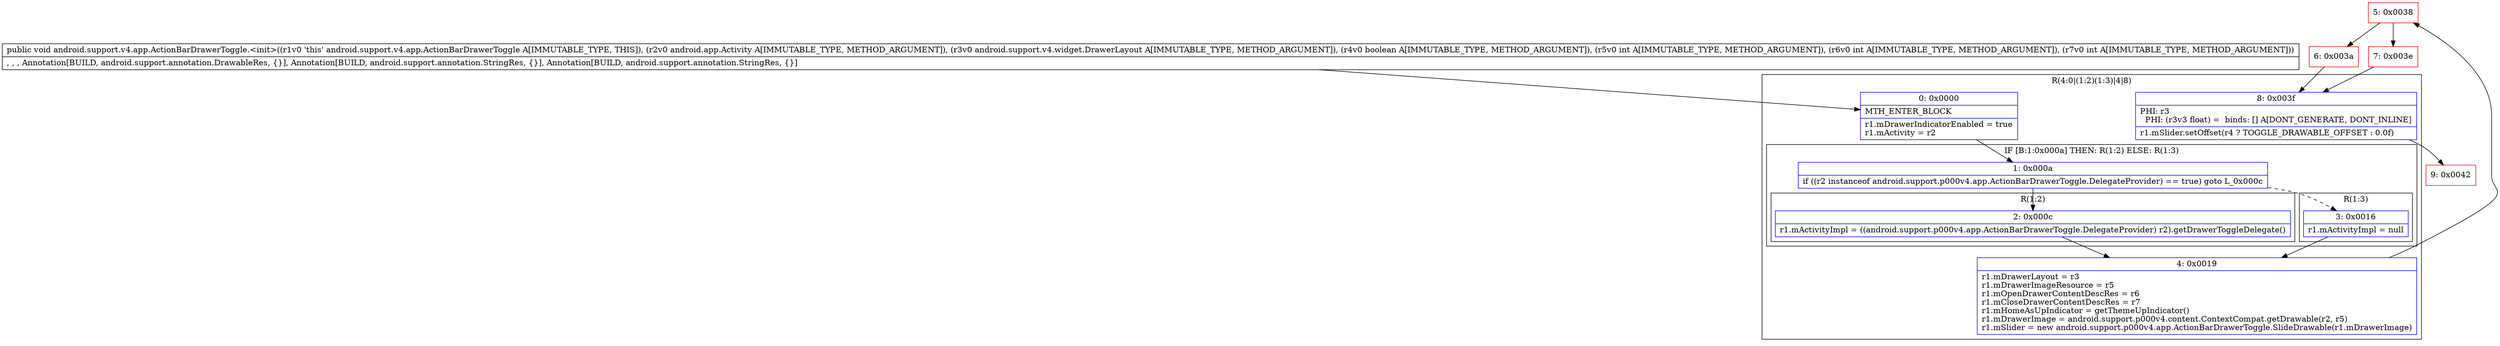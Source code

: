 digraph "CFG forandroid.support.v4.app.ActionBarDrawerToggle.\<init\>(Landroid\/app\/Activity;Landroid\/support\/v4\/widget\/DrawerLayout;ZIII)V" {
subgraph cluster_Region_197026182 {
label = "R(4:0|(1:2)(1:3)|4|8)";
node [shape=record,color=blue];
Node_0 [shape=record,label="{0\:\ 0x0000|MTH_ENTER_BLOCK\l|r1.mDrawerIndicatorEnabled = true\lr1.mActivity = r2\l}"];
subgraph cluster_IfRegion_728690305 {
label = "IF [B:1:0x000a] THEN: R(1:2) ELSE: R(1:3)";
node [shape=record,color=blue];
Node_1 [shape=record,label="{1\:\ 0x000a|if ((r2 instanceof android.support.p000v4.app.ActionBarDrawerToggle.DelegateProvider) == true) goto L_0x000c\l}"];
subgraph cluster_Region_291523381 {
label = "R(1:2)";
node [shape=record,color=blue];
Node_2 [shape=record,label="{2\:\ 0x000c|r1.mActivityImpl = ((android.support.p000v4.app.ActionBarDrawerToggle.DelegateProvider) r2).getDrawerToggleDelegate()\l}"];
}
subgraph cluster_Region_236860731 {
label = "R(1:3)";
node [shape=record,color=blue];
Node_3 [shape=record,label="{3\:\ 0x0016|r1.mActivityImpl = null\l}"];
}
}
Node_4 [shape=record,label="{4\:\ 0x0019|r1.mDrawerLayout = r3\lr1.mDrawerImageResource = r5\lr1.mOpenDrawerContentDescRes = r6\lr1.mCloseDrawerContentDescRes = r7\lr1.mHomeAsUpIndicator = getThemeUpIndicator()\lr1.mDrawerImage = android.support.p000v4.content.ContextCompat.getDrawable(r2, r5)\lr1.mSlider = new android.support.p000v4.app.ActionBarDrawerToggle.SlideDrawable(r1.mDrawerImage)\l}"];
Node_8 [shape=record,label="{8\:\ 0x003f|PHI: r3 \l  PHI: (r3v3 float) =  binds: [] A[DONT_GENERATE, DONT_INLINE]\l|r1.mSlider.setOffset(r4 ? TOGGLE_DRAWABLE_OFFSET : 0.0f)\l}"];
}
Node_5 [shape=record,color=red,label="{5\:\ 0x0038}"];
Node_6 [shape=record,color=red,label="{6\:\ 0x003a}"];
Node_7 [shape=record,color=red,label="{7\:\ 0x003e}"];
Node_9 [shape=record,color=red,label="{9\:\ 0x0042}"];
MethodNode[shape=record,label="{public void android.support.v4.app.ActionBarDrawerToggle.\<init\>((r1v0 'this' android.support.v4.app.ActionBarDrawerToggle A[IMMUTABLE_TYPE, THIS]), (r2v0 android.app.Activity A[IMMUTABLE_TYPE, METHOD_ARGUMENT]), (r3v0 android.support.v4.widget.DrawerLayout A[IMMUTABLE_TYPE, METHOD_ARGUMENT]), (r4v0 boolean A[IMMUTABLE_TYPE, METHOD_ARGUMENT]), (r5v0 int A[IMMUTABLE_TYPE, METHOD_ARGUMENT]), (r6v0 int A[IMMUTABLE_TYPE, METHOD_ARGUMENT]), (r7v0 int A[IMMUTABLE_TYPE, METHOD_ARGUMENT]))  | , , , Annotation[BUILD, android.support.annotation.DrawableRes, \{\}], Annotation[BUILD, android.support.annotation.StringRes, \{\}], Annotation[BUILD, android.support.annotation.StringRes, \{\}]\l}"];
MethodNode -> Node_0;
Node_0 -> Node_1;
Node_1 -> Node_2;
Node_1 -> Node_3[style=dashed];
Node_2 -> Node_4;
Node_3 -> Node_4;
Node_4 -> Node_5;
Node_8 -> Node_9;
Node_5 -> Node_6;
Node_5 -> Node_7;
Node_6 -> Node_8;
Node_7 -> Node_8;
}

